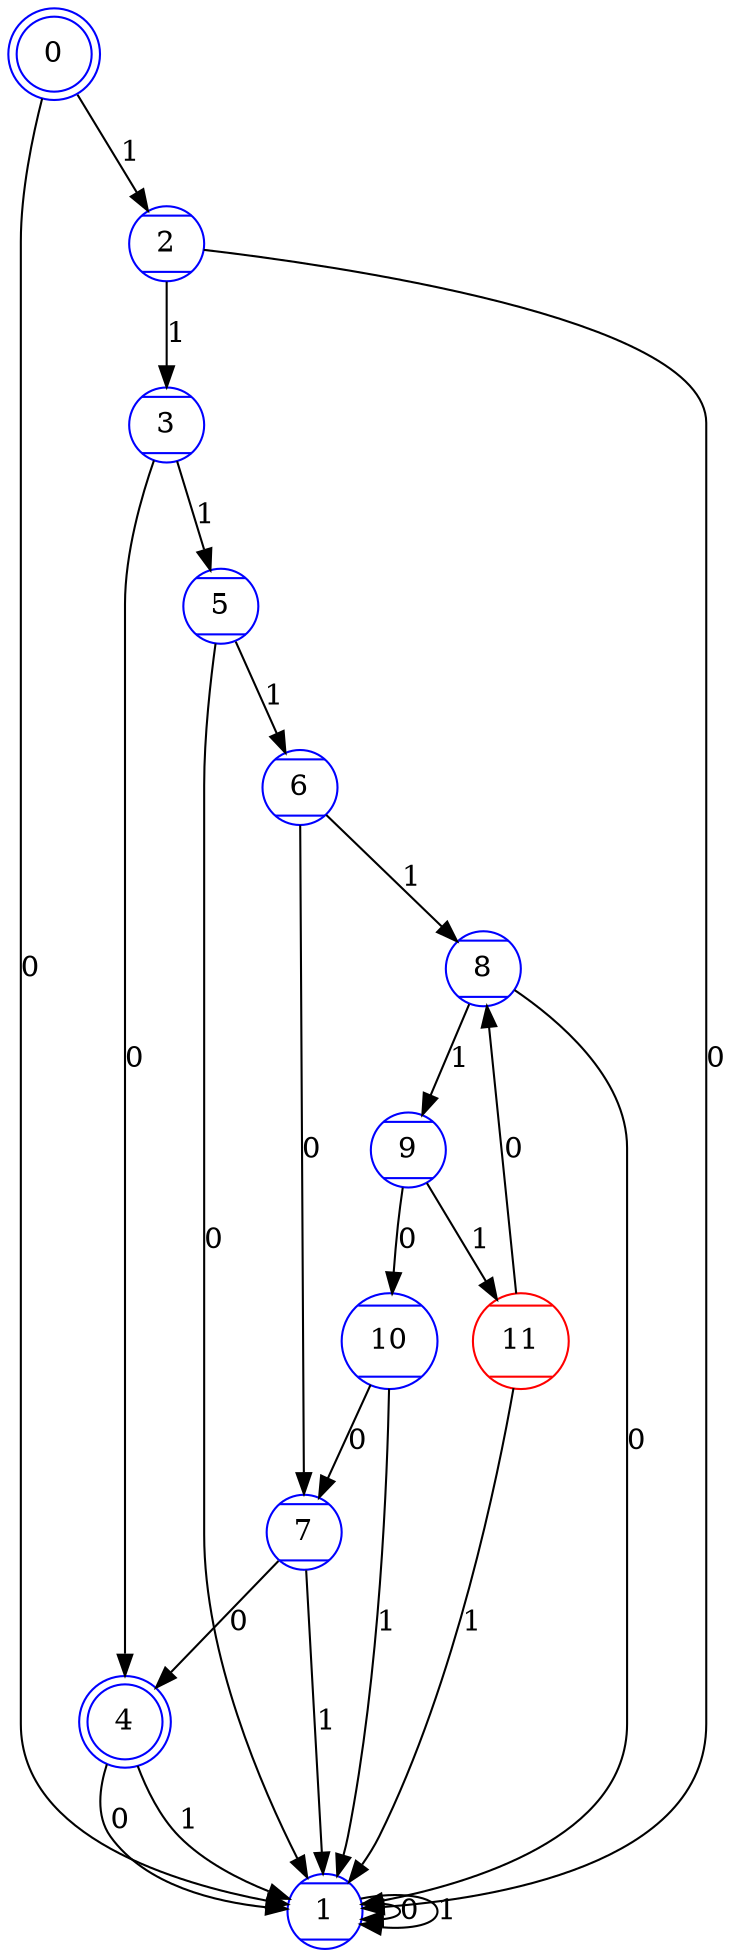 digraph{
0 [color=blue, style=striped, shape=doublecircle]
1 [color=blue, style=striped, shape=Mcircle]
2 [color=blue, style=striped, shape=Mcircle]
3 [color=blue, style=striped, shape=Mcircle]
4 [color=blue, style=striped, shape=doublecircle]
5 [color=blue, style=striped, shape=Mcircle]
6 [color=blue, style=striped, shape=Mcircle]
7 [color=blue, style=striped, shape=Mcircle]
8 [color=blue, style=striped, shape=Mcircle]
9 [color=blue, style=striped, shape=Mcircle]
10 [color=blue, style=striped, shape=Mcircle]
11 [color=red, style=striped, shape=Mcircle]
0->1 [label=0]
0->2 [label=1]
1->1 [label=0]
1->1 [label=1]
2->1 [label=0]
2->3 [label=1]
3->4 [label=0]
3->5 [label=1]
4->1 [label=0]
4->1 [label=1]
5->1 [label=0]
5->6 [label=1]
6->7 [label=0]
6->8 [label=1]
7->4 [label=0]
7->1 [label=1]
8->1 [label=0]
8->9 [label=1]
9->10 [label=0]
9->11 [label=1]
10->7 [label=0]
10->1 [label=1]
11->8 [label=0]
11->1 [label=1]
}